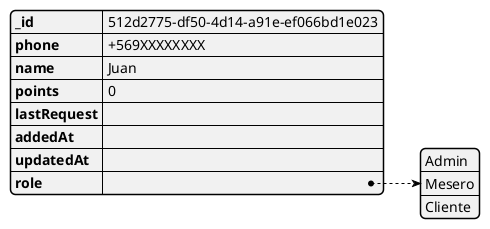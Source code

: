 @startjson
{
"_id":"512d2775-df50-4d14-a91e-ef066bd1e023",
"phone": "+569XXXXXXXX",
"name": "Juan",
"points": 0,
"lastRequest": "",
"addedAt": "",
"updatedAt": "",
"role": ["Admin", "Mesero", "Cliente"]
}
@endjson
